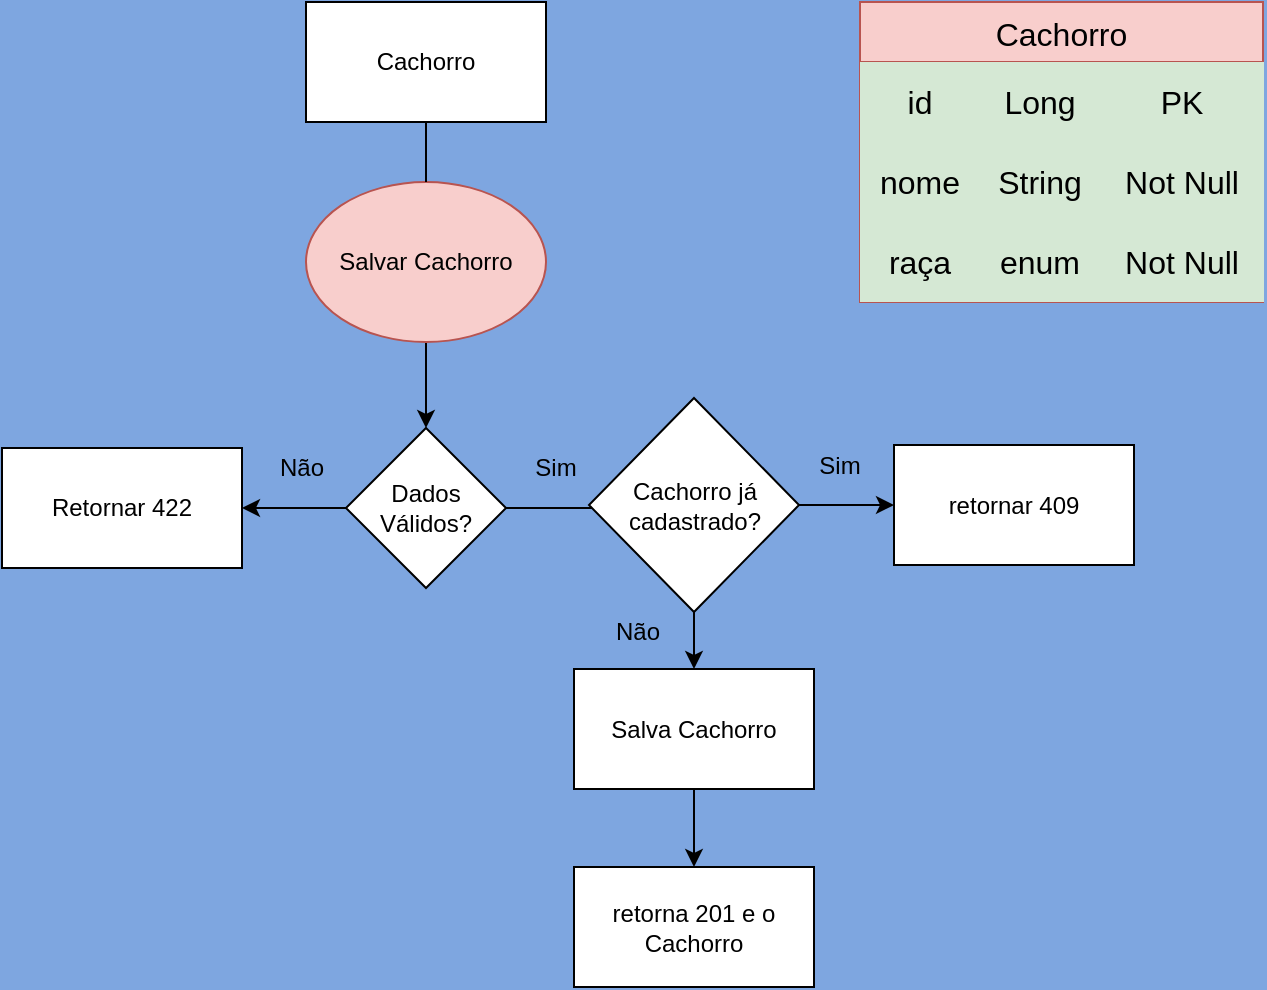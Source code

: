 <mxfile version="28.2.5">
  <diagram name="Página-1" id="rsJRMbZFAaspJuVNrBk2">
    <mxGraphModel dx="1163" dy="596" grid="0" gridSize="10" guides="1" tooltips="1" connect="1" arrows="1" fold="1" page="1" pageScale="1" pageWidth="827" pageHeight="1169" background="#7EA6E0" math="0" shadow="0">
      <root>
        <mxCell id="0" />
        <mxCell id="1" parent="0" />
        <mxCell id="lu7oN-adnSqv5j8QDFee-1" value="" style="edgeStyle=orthogonalEdgeStyle;rounded=0;orthogonalLoop=1;jettySize=auto;html=1;" parent="1" source="lu7oN-adnSqv5j8QDFee-2" target="lu7oN-adnSqv5j8QDFee-7" edge="1">
          <mxGeometry relative="1" as="geometry" />
        </mxCell>
        <mxCell id="lu7oN-adnSqv5j8QDFee-2" value="Salvar Cachorro" style="ellipse;whiteSpace=wrap;html=1;fillColor=#f8cecc;strokeColor=#b85450;" parent="1" vertex="1">
          <mxGeometry x="228" y="197" width="120" height="80" as="geometry" />
        </mxCell>
        <mxCell id="lu7oN-adnSqv5j8QDFee-3" style="edgeStyle=orthogonalEdgeStyle;rounded=0;orthogonalLoop=1;jettySize=auto;html=1;endArrow=none;endFill=0;startArrow=none;startFill=0;" parent="1" source="lu7oN-adnSqv5j8QDFee-4" target="lu7oN-adnSqv5j8QDFee-2" edge="1">
          <mxGeometry relative="1" as="geometry" />
        </mxCell>
        <mxCell id="lu7oN-adnSqv5j8QDFee-4" value="Cachorro" style="rounded=0;whiteSpace=wrap;html=1;" parent="1" vertex="1">
          <mxGeometry x="228" y="107" width="120" height="60" as="geometry" />
        </mxCell>
        <mxCell id="lu7oN-adnSqv5j8QDFee-5" value="" style="edgeStyle=orthogonalEdgeStyle;rounded=0;orthogonalLoop=1;jettySize=auto;html=1;" parent="1" source="lu7oN-adnSqv5j8QDFee-7" target="lu7oN-adnSqv5j8QDFee-8" edge="1">
          <mxGeometry relative="1" as="geometry" />
        </mxCell>
        <mxCell id="lu7oN-adnSqv5j8QDFee-6" value="" style="edgeStyle=orthogonalEdgeStyle;rounded=0;orthogonalLoop=1;jettySize=auto;html=1;" parent="1" source="lu7oN-adnSqv5j8QDFee-7" edge="1">
          <mxGeometry relative="1" as="geometry">
            <mxPoint x="401" y="360" as="targetPoint" />
          </mxGeometry>
        </mxCell>
        <mxCell id="lu7oN-adnSqv5j8QDFee-7" value="Dados Válidos?" style="rhombus;whiteSpace=wrap;html=1;" parent="1" vertex="1">
          <mxGeometry x="248" y="320" width="80" height="80" as="geometry" />
        </mxCell>
        <mxCell id="lu7oN-adnSqv5j8QDFee-8" value="Retornar 422" style="whiteSpace=wrap;html=1;" parent="1" vertex="1">
          <mxGeometry x="76" y="330" width="120" height="60" as="geometry" />
        </mxCell>
        <UserObject label="Não" placeholders="1" name="Variable" id="lu7oN-adnSqv5j8QDFee-9">
          <mxCell style="text;html=1;strokeColor=none;fillColor=none;align=center;verticalAlign=middle;whiteSpace=wrap;overflow=hidden;" parent="1" vertex="1">
            <mxGeometry x="186" y="330" width="80" height="20" as="geometry" />
          </mxCell>
        </UserObject>
        <mxCell id="lu7oN-adnSqv5j8QDFee-11" value="Sim" style="text;html=1;align=center;verticalAlign=middle;whiteSpace=wrap;rounded=0;" parent="1" vertex="1">
          <mxGeometry x="323" y="325" width="60" height="30" as="geometry" />
        </mxCell>
        <mxCell id="lu7oN-adnSqv5j8QDFee-14" value="" style="edgeStyle=orthogonalEdgeStyle;rounded=0;orthogonalLoop=1;jettySize=auto;html=1;" parent="1" source="lu7oN-adnSqv5j8QDFee-12" target="lu7oN-adnSqv5j8QDFee-13" edge="1">
          <mxGeometry relative="1" as="geometry" />
        </mxCell>
        <mxCell id="lu7oN-adnSqv5j8QDFee-16" value="" style="edgeStyle=orthogonalEdgeStyle;rounded=0;orthogonalLoop=1;jettySize=auto;html=1;" parent="1" source="lu7oN-adnSqv5j8QDFee-12" target="lu7oN-adnSqv5j8QDFee-15" edge="1">
          <mxGeometry relative="1" as="geometry" />
        </mxCell>
        <mxCell id="lu7oN-adnSqv5j8QDFee-12" value="Cachorro já cadastrado?" style="rhombus;whiteSpace=wrap;html=1;" parent="1" vertex="1">
          <mxGeometry x="369.5" y="305" width="105" height="107" as="geometry" />
        </mxCell>
        <mxCell id="lu7oN-adnSqv5j8QDFee-13" value="retornar 409" style="whiteSpace=wrap;html=1;" parent="1" vertex="1">
          <mxGeometry x="522" y="328.5" width="120" height="60" as="geometry" />
        </mxCell>
        <mxCell id="5wVH7uqxwEc0x4y0ZoIM-17" value="" style="edgeStyle=orthogonalEdgeStyle;rounded=0;orthogonalLoop=1;jettySize=auto;html=1;" edge="1" parent="1" source="lu7oN-adnSqv5j8QDFee-15" target="5wVH7uqxwEc0x4y0ZoIM-16">
          <mxGeometry relative="1" as="geometry" />
        </mxCell>
        <mxCell id="lu7oN-adnSqv5j8QDFee-15" value="Salva Cachorro" style="rounded=0;whiteSpace=wrap;html=1;" parent="1" vertex="1">
          <mxGeometry x="362" y="440.5" width="120" height="60" as="geometry" />
        </mxCell>
        <mxCell id="5wVH7uqxwEc0x4y0ZoIM-1" value="Cachorro" style="shape=table;startSize=30;container=1;collapsible=0;childLayout=tableLayout;fontSize=16;fillColor=#f8cecc;strokeColor=#b85450;" vertex="1" parent="1">
          <mxGeometry x="505" y="107" width="201.5" height="150" as="geometry" />
        </mxCell>
        <mxCell id="5wVH7uqxwEc0x4y0ZoIM-2" value="" style="shape=tableRow;horizontal=0;startSize=0;swimlaneHead=0;swimlaneBody=0;strokeColor=inherit;top=0;left=0;bottom=0;right=0;collapsible=0;dropTarget=0;fillColor=none;points=[[0,0.5],[1,0.5]];portConstraint=eastwest;fontSize=16;" vertex="1" parent="5wVH7uqxwEc0x4y0ZoIM-1">
          <mxGeometry y="30" width="201.5" height="40" as="geometry" />
        </mxCell>
        <mxCell id="5wVH7uqxwEc0x4y0ZoIM-3" value="id" style="shape=partialRectangle;html=1;whiteSpace=wrap;connectable=0;overflow=hidden;top=0;left=0;bottom=0;right=0;pointerEvents=1;fontSize=16;fillColor=#d5e8d4;strokeColor=#82b366;" vertex="1" parent="5wVH7uqxwEc0x4y0ZoIM-2">
          <mxGeometry width="60" height="40" as="geometry">
            <mxRectangle width="60" height="40" as="alternateBounds" />
          </mxGeometry>
        </mxCell>
        <mxCell id="5wVH7uqxwEc0x4y0ZoIM-4" value="Long" style="shape=partialRectangle;html=1;whiteSpace=wrap;connectable=0;overflow=hidden;top=0;left=0;bottom=0;right=0;pointerEvents=1;fontSize=16;fillColor=#d5e8d4;strokeColor=#82b366;" vertex="1" parent="5wVH7uqxwEc0x4y0ZoIM-2">
          <mxGeometry x="60" width="60" height="40" as="geometry">
            <mxRectangle width="60" height="40" as="alternateBounds" />
          </mxGeometry>
        </mxCell>
        <mxCell id="5wVH7uqxwEc0x4y0ZoIM-5" value="PK" style="shape=partialRectangle;html=1;whiteSpace=wrap;connectable=0;overflow=hidden;top=0;left=0;bottom=0;right=0;pointerEvents=1;fontSize=16;fillColor=#d5e8d4;strokeColor=#82b366;" vertex="1" parent="5wVH7uqxwEc0x4y0ZoIM-2">
          <mxGeometry x="120" width="82" height="40" as="geometry">
            <mxRectangle width="82" height="40" as="alternateBounds" />
          </mxGeometry>
        </mxCell>
        <mxCell id="5wVH7uqxwEc0x4y0ZoIM-6" value="" style="shape=tableRow;horizontal=0;startSize=0;swimlaneHead=0;swimlaneBody=0;strokeColor=inherit;top=0;left=0;bottom=0;right=0;collapsible=0;dropTarget=0;fillColor=none;points=[[0,0.5],[1,0.5]];portConstraint=eastwest;fontSize=16;" vertex="1" parent="5wVH7uqxwEc0x4y0ZoIM-1">
          <mxGeometry y="70" width="201.5" height="40" as="geometry" />
        </mxCell>
        <mxCell id="5wVH7uqxwEc0x4y0ZoIM-7" value="nome" style="shape=partialRectangle;html=1;whiteSpace=wrap;connectable=0;overflow=hidden;top=0;left=0;bottom=0;right=0;pointerEvents=1;fontSize=16;fillColor=#d5e8d4;strokeColor=#82b366;" vertex="1" parent="5wVH7uqxwEc0x4y0ZoIM-6">
          <mxGeometry width="60" height="40" as="geometry">
            <mxRectangle width="60" height="40" as="alternateBounds" />
          </mxGeometry>
        </mxCell>
        <mxCell id="5wVH7uqxwEc0x4y0ZoIM-8" value="String" style="shape=partialRectangle;html=1;whiteSpace=wrap;connectable=0;overflow=hidden;top=0;left=0;bottom=0;right=0;pointerEvents=1;fontSize=16;fillColor=#d5e8d4;strokeColor=#82b366;" vertex="1" parent="5wVH7uqxwEc0x4y0ZoIM-6">
          <mxGeometry x="60" width="60" height="40" as="geometry">
            <mxRectangle width="60" height="40" as="alternateBounds" />
          </mxGeometry>
        </mxCell>
        <mxCell id="5wVH7uqxwEc0x4y0ZoIM-9" value="Not Null" style="shape=partialRectangle;html=1;whiteSpace=wrap;connectable=0;overflow=hidden;top=0;left=0;bottom=0;right=0;pointerEvents=1;fontSize=16;fillColor=#d5e8d4;strokeColor=#82b366;" vertex="1" parent="5wVH7uqxwEc0x4y0ZoIM-6">
          <mxGeometry x="120" width="82" height="40" as="geometry">
            <mxRectangle width="82" height="40" as="alternateBounds" />
          </mxGeometry>
        </mxCell>
        <mxCell id="5wVH7uqxwEc0x4y0ZoIM-10" value="" style="shape=tableRow;horizontal=0;startSize=0;swimlaneHead=0;swimlaneBody=0;strokeColor=inherit;top=0;left=0;bottom=0;right=0;collapsible=0;dropTarget=0;fillColor=none;points=[[0,0.5],[1,0.5]];portConstraint=eastwest;fontSize=16;" vertex="1" parent="5wVH7uqxwEc0x4y0ZoIM-1">
          <mxGeometry y="110" width="201.5" height="40" as="geometry" />
        </mxCell>
        <mxCell id="5wVH7uqxwEc0x4y0ZoIM-11" value="raça" style="shape=partialRectangle;html=1;whiteSpace=wrap;connectable=0;overflow=hidden;top=0;left=0;bottom=0;right=0;pointerEvents=1;fontSize=16;fillColor=#d5e8d4;strokeColor=#82b366;" vertex="1" parent="5wVH7uqxwEc0x4y0ZoIM-10">
          <mxGeometry width="60" height="40" as="geometry">
            <mxRectangle width="60" height="40" as="alternateBounds" />
          </mxGeometry>
        </mxCell>
        <mxCell id="5wVH7uqxwEc0x4y0ZoIM-12" value="enum" style="shape=partialRectangle;html=1;whiteSpace=wrap;connectable=0;overflow=hidden;top=0;left=0;bottom=0;right=0;pointerEvents=1;fontSize=16;fillColor=#d5e8d4;strokeColor=#82b366;" vertex="1" parent="5wVH7uqxwEc0x4y0ZoIM-10">
          <mxGeometry x="60" width="60" height="40" as="geometry">
            <mxRectangle width="60" height="40" as="alternateBounds" />
          </mxGeometry>
        </mxCell>
        <mxCell id="5wVH7uqxwEc0x4y0ZoIM-13" value="Not Null" style="shape=partialRectangle;html=1;whiteSpace=wrap;connectable=0;overflow=hidden;top=0;left=0;bottom=0;right=0;pointerEvents=1;fontSize=16;fillColor=#d5e8d4;strokeColor=#82b366;" vertex="1" parent="5wVH7uqxwEc0x4y0ZoIM-10">
          <mxGeometry x="120" width="82" height="40" as="geometry">
            <mxRectangle width="82" height="40" as="alternateBounds" />
          </mxGeometry>
        </mxCell>
        <mxCell id="5wVH7uqxwEc0x4y0ZoIM-14" value="Sim" style="text;html=1;align=center;verticalAlign=middle;whiteSpace=wrap;rounded=0;" vertex="1" parent="1">
          <mxGeometry x="465" y="323.5" width="60" height="30" as="geometry" />
        </mxCell>
        <UserObject label="Não" placeholders="1" name="Variable" id="5wVH7uqxwEc0x4y0ZoIM-15">
          <mxCell style="text;html=1;strokeColor=none;fillColor=none;align=center;verticalAlign=middle;whiteSpace=wrap;overflow=hidden;" vertex="1" parent="1">
            <mxGeometry x="354" y="412" width="80" height="20" as="geometry" />
          </mxCell>
        </UserObject>
        <mxCell id="5wVH7uqxwEc0x4y0ZoIM-16" value="retorna 201 e o Cachorro" style="whiteSpace=wrap;html=1;rounded=0;" vertex="1" parent="1">
          <mxGeometry x="362" y="539.5" width="120" height="60" as="geometry" />
        </mxCell>
      </root>
    </mxGraphModel>
  </diagram>
</mxfile>

